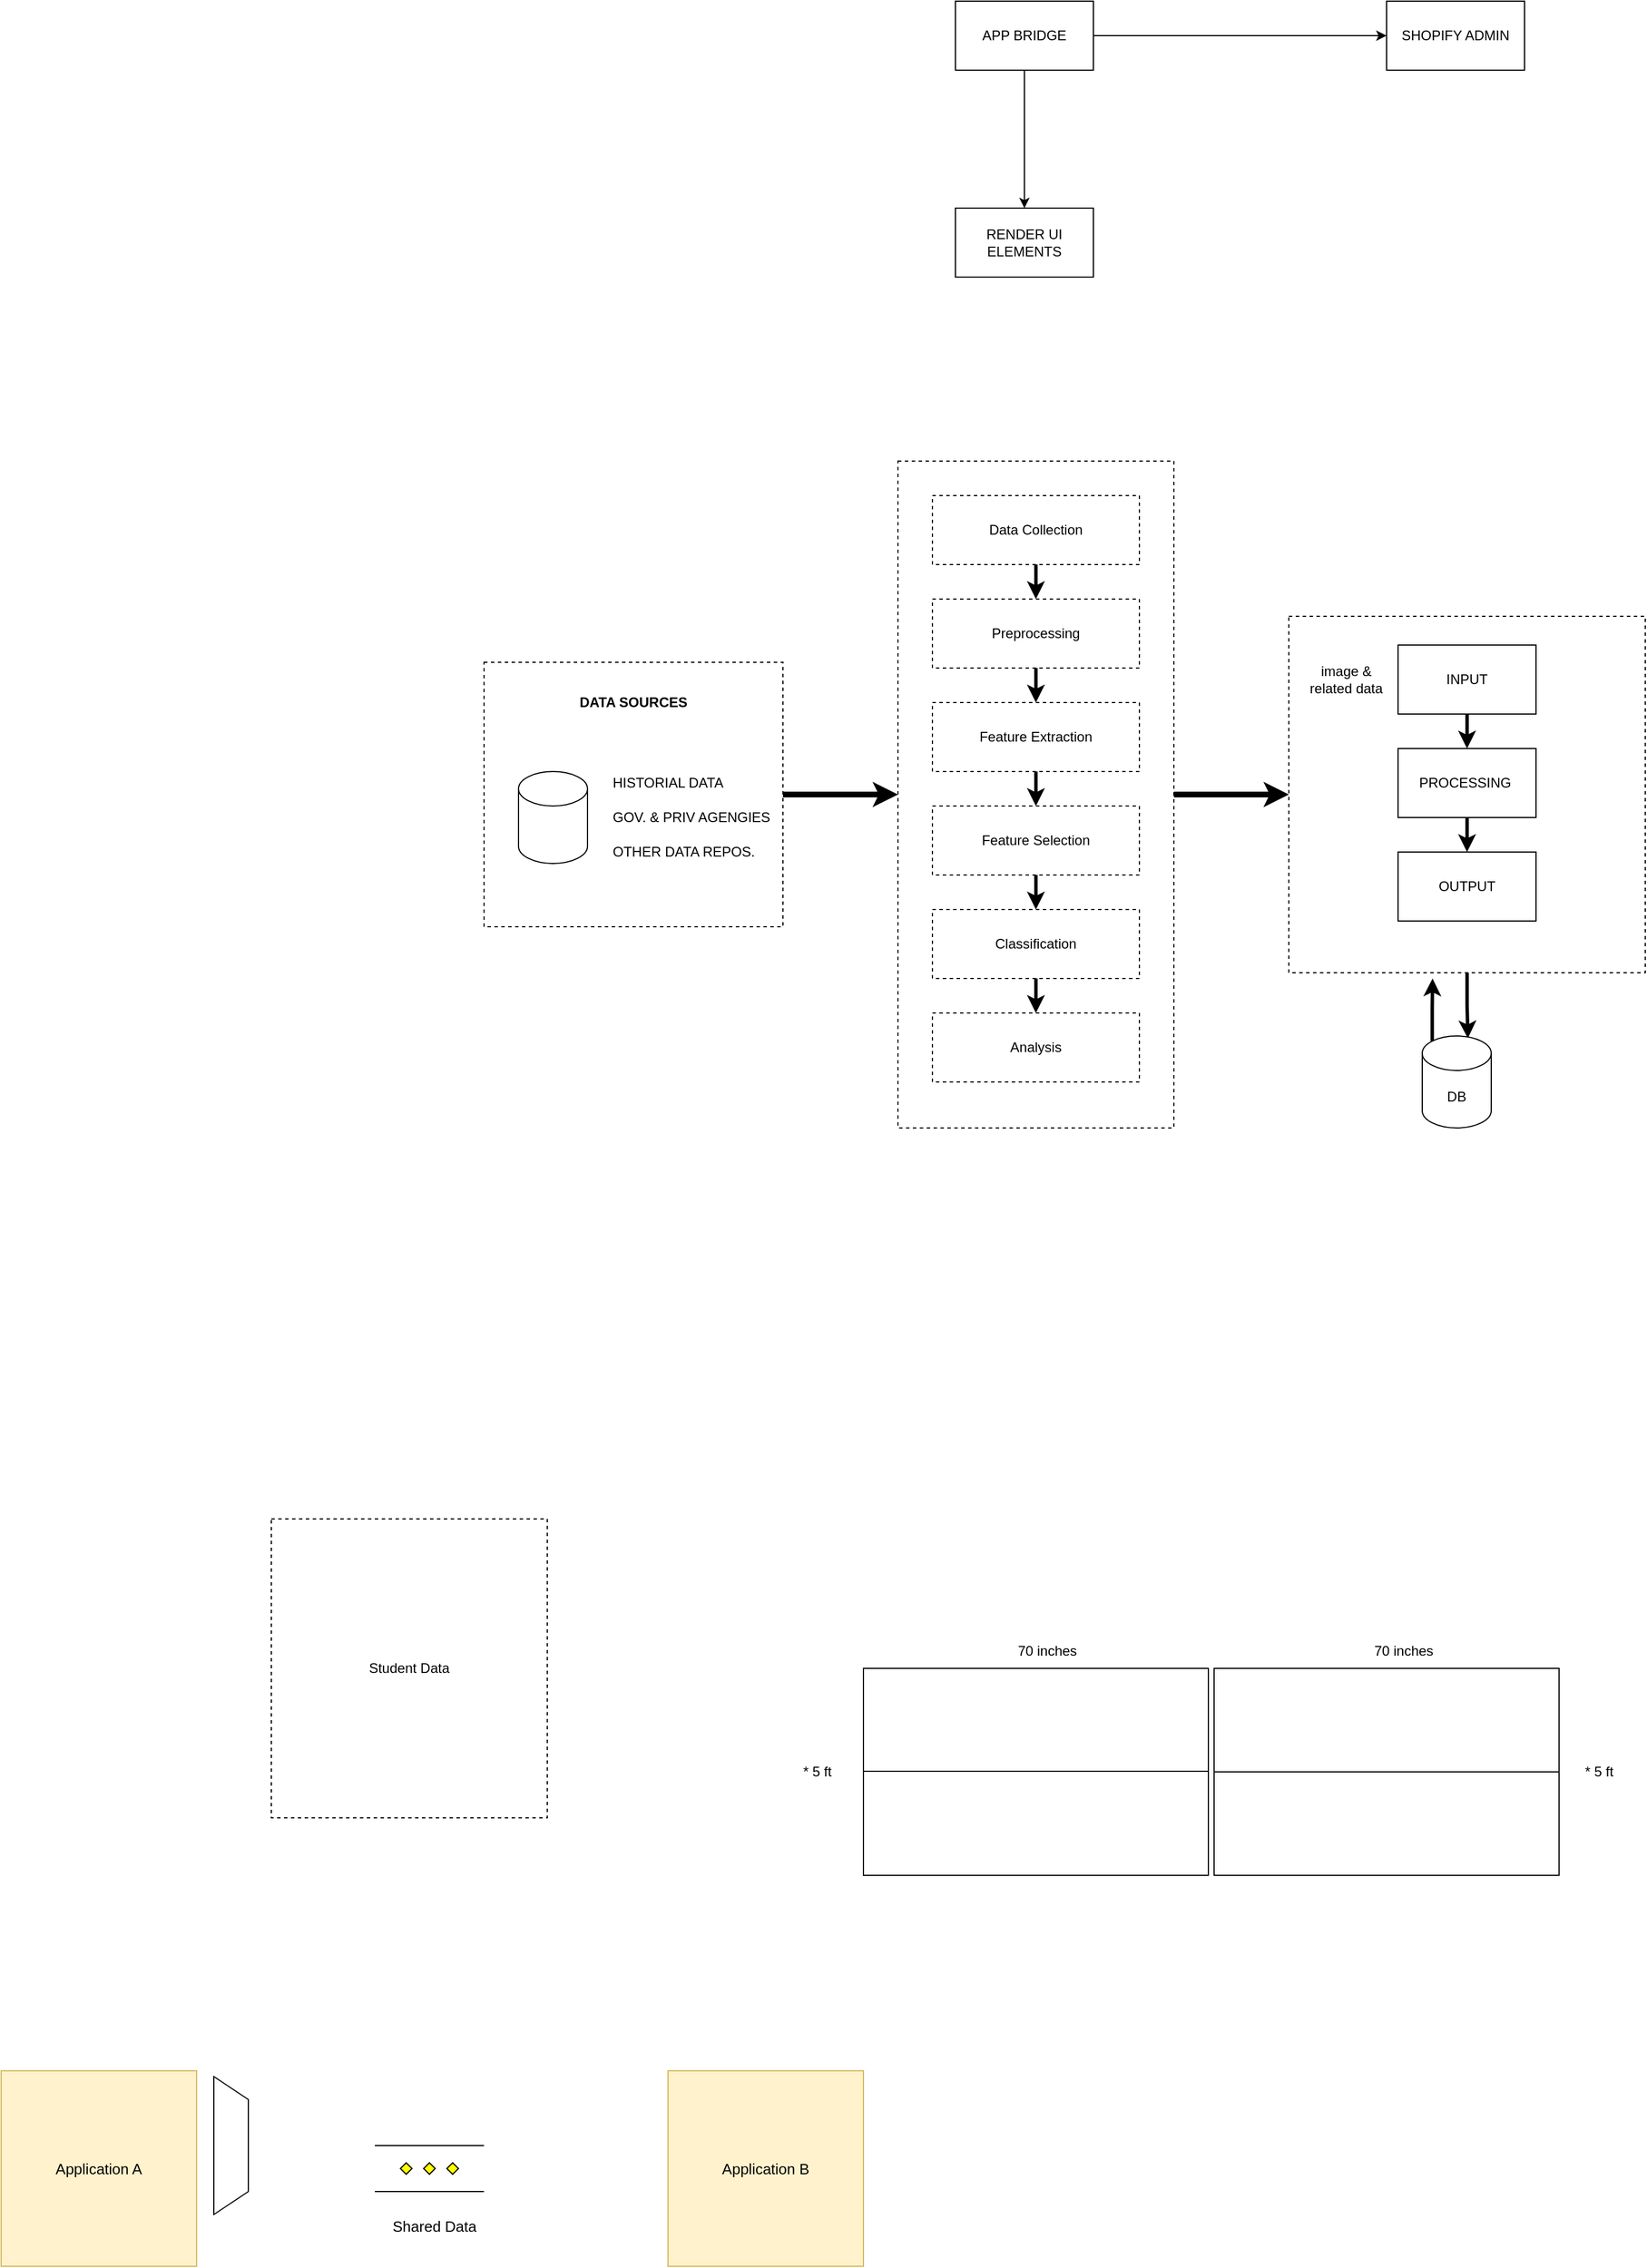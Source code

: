 <mxfile version="20.8.15" type="github">
  <diagram id="r0i476w0nGkbk3gJ0_Lv" name="Page-1">
    <mxGraphModel dx="2084" dy="1155" grid="1" gridSize="10" guides="1" tooltips="1" connect="1" arrows="1" fold="1" page="1" pageScale="1" pageWidth="850" pageHeight="1100" math="0" shadow="0">
      <root>
        <mxCell id="0" />
        <mxCell id="1" parent="0" />
        <mxCell id="w6gXVvgNm-RoWs_gBzWx-16" style="edgeStyle=orthogonalEdgeStyle;rounded=0;orthogonalLoop=1;jettySize=auto;html=1;exitX=1;exitY=0.5;exitDx=0;exitDy=0;strokeWidth=5;" parent="1" source="w6gXVvgNm-RoWs_gBzWx-9" target="w6gXVvgNm-RoWs_gBzWx-1" edge="1">
          <mxGeometry relative="1" as="geometry" />
        </mxCell>
        <mxCell id="w6gXVvgNm-RoWs_gBzWx-9" value="" style="rounded=0;whiteSpace=wrap;html=1;dashed=1;fillColor=none;" parent="1" vertex="1">
          <mxGeometry y="660" width="240" height="580" as="geometry" />
        </mxCell>
        <mxCell id="D3H6iAVsK9Q6wfVwA4nM-1" value="SHOPIFY ADMIN" style="rounded=0;whiteSpace=wrap;html=1;" parent="1" vertex="1">
          <mxGeometry x="425" y="260" width="120" height="60" as="geometry" />
        </mxCell>
        <mxCell id="D3H6iAVsK9Q6wfVwA4nM-3" style="edgeStyle=orthogonalEdgeStyle;rounded=0;orthogonalLoop=1;jettySize=auto;html=1;entryX=0;entryY=0.5;entryDx=0;entryDy=0;" parent="1" source="D3H6iAVsK9Q6wfVwA4nM-2" target="D3H6iAVsK9Q6wfVwA4nM-1" edge="1">
          <mxGeometry relative="1" as="geometry" />
        </mxCell>
        <mxCell id="D3H6iAVsK9Q6wfVwA4nM-5" style="edgeStyle=orthogonalEdgeStyle;rounded=0;orthogonalLoop=1;jettySize=auto;html=1;entryX=0.5;entryY=0;entryDx=0;entryDy=0;" parent="1" source="D3H6iAVsK9Q6wfVwA4nM-2" target="D3H6iAVsK9Q6wfVwA4nM-4" edge="1">
          <mxGeometry relative="1" as="geometry" />
        </mxCell>
        <mxCell id="D3H6iAVsK9Q6wfVwA4nM-2" value="APP BRIDGE" style="rounded=0;whiteSpace=wrap;html=1;" parent="1" vertex="1">
          <mxGeometry x="50" y="260" width="120" height="60" as="geometry" />
        </mxCell>
        <mxCell id="D3H6iAVsK9Q6wfVwA4nM-4" value="RENDER UI ELEMENTS" style="rounded=0;whiteSpace=wrap;html=1;" parent="1" vertex="1">
          <mxGeometry x="50" y="440" width="120" height="60" as="geometry" />
        </mxCell>
        <mxCell id="w6gXVvgNm-RoWs_gBzWx-38" style="edgeStyle=orthogonalEdgeStyle;rounded=0;orthogonalLoop=1;jettySize=auto;html=1;entryX=0.662;entryY=0.025;entryDx=0;entryDy=0;entryPerimeter=0;strokeWidth=3;" parent="1" source="w6gXVvgNm-RoWs_gBzWx-1" target="w6gXVvgNm-RoWs_gBzWx-33" edge="1">
          <mxGeometry relative="1" as="geometry" />
        </mxCell>
        <mxCell id="w6gXVvgNm-RoWs_gBzWx-1" value="" style="whiteSpace=wrap;html=1;aspect=fixed;dashed=1;" parent="1" vertex="1">
          <mxGeometry x="340" y="795" width="310" height="310" as="geometry" />
        </mxCell>
        <mxCell id="w6gXVvgNm-RoWs_gBzWx-10" style="edgeStyle=orthogonalEdgeStyle;rounded=0;orthogonalLoop=1;jettySize=auto;html=1;strokeWidth=3;" parent="1" source="w6gXVvgNm-RoWs_gBzWx-3" target="w6gXVvgNm-RoWs_gBzWx-4" edge="1">
          <mxGeometry relative="1" as="geometry" />
        </mxCell>
        <mxCell id="w6gXVvgNm-RoWs_gBzWx-3" value="Data Collection" style="rounded=0;whiteSpace=wrap;html=1;dashed=1;" parent="1" vertex="1">
          <mxGeometry x="30" y="690" width="180" height="60" as="geometry" />
        </mxCell>
        <mxCell id="w6gXVvgNm-RoWs_gBzWx-12" style="edgeStyle=orthogonalEdgeStyle;rounded=0;orthogonalLoop=1;jettySize=auto;html=1;exitX=0.5;exitY=1;exitDx=0;exitDy=0;strokeWidth=3;" parent="1" source="w6gXVvgNm-RoWs_gBzWx-4" target="w6gXVvgNm-RoWs_gBzWx-5" edge="1">
          <mxGeometry relative="1" as="geometry" />
        </mxCell>
        <mxCell id="w6gXVvgNm-RoWs_gBzWx-4" value="Preprocessing" style="rounded=0;whiteSpace=wrap;html=1;dashed=1;" parent="1" vertex="1">
          <mxGeometry x="30" y="780" width="180" height="60" as="geometry" />
        </mxCell>
        <mxCell id="w6gXVvgNm-RoWs_gBzWx-13" style="edgeStyle=orthogonalEdgeStyle;rounded=0;orthogonalLoop=1;jettySize=auto;html=1;exitX=0.5;exitY=1;exitDx=0;exitDy=0;strokeWidth=3;" parent="1" source="w6gXVvgNm-RoWs_gBzWx-5" target="w6gXVvgNm-RoWs_gBzWx-6" edge="1">
          <mxGeometry relative="1" as="geometry" />
        </mxCell>
        <mxCell id="w6gXVvgNm-RoWs_gBzWx-5" value="Feature Extraction" style="rounded=0;whiteSpace=wrap;html=1;dashed=1;" parent="1" vertex="1">
          <mxGeometry x="30" y="870" width="180" height="60" as="geometry" />
        </mxCell>
        <mxCell id="w6gXVvgNm-RoWs_gBzWx-14" style="edgeStyle=orthogonalEdgeStyle;rounded=0;orthogonalLoop=1;jettySize=auto;html=1;exitX=0.5;exitY=1;exitDx=0;exitDy=0;entryX=0.5;entryY=0;entryDx=0;entryDy=0;strokeWidth=3;" parent="1" source="w6gXVvgNm-RoWs_gBzWx-6" target="w6gXVvgNm-RoWs_gBzWx-7" edge="1">
          <mxGeometry relative="1" as="geometry" />
        </mxCell>
        <mxCell id="w6gXVvgNm-RoWs_gBzWx-6" value="Feature Selection" style="rounded=0;whiteSpace=wrap;html=1;dashed=1;" parent="1" vertex="1">
          <mxGeometry x="30" y="960" width="180" height="60" as="geometry" />
        </mxCell>
        <mxCell id="w6gXVvgNm-RoWs_gBzWx-15" style="edgeStyle=orthogonalEdgeStyle;rounded=0;orthogonalLoop=1;jettySize=auto;html=1;exitX=0.5;exitY=1;exitDx=0;exitDy=0;entryX=0.5;entryY=0;entryDx=0;entryDy=0;strokeWidth=3;" parent="1" source="w6gXVvgNm-RoWs_gBzWx-7" target="w6gXVvgNm-RoWs_gBzWx-8" edge="1">
          <mxGeometry relative="1" as="geometry" />
        </mxCell>
        <mxCell id="w6gXVvgNm-RoWs_gBzWx-7" value="Classification" style="rounded=0;whiteSpace=wrap;html=1;dashed=1;" parent="1" vertex="1">
          <mxGeometry x="30" y="1050" width="180" height="60" as="geometry" />
        </mxCell>
        <mxCell id="w6gXVvgNm-RoWs_gBzWx-8" value="Analysis" style="rounded=0;whiteSpace=wrap;html=1;dashed=1;" parent="1" vertex="1">
          <mxGeometry x="30" y="1140" width="180" height="60" as="geometry" />
        </mxCell>
        <mxCell id="w6gXVvgNm-RoWs_gBzWx-23" value="" style="group" parent="1" vertex="1" connectable="0">
          <mxGeometry x="-360" y="835" width="260" height="230" as="geometry" />
        </mxCell>
        <mxCell id="w6gXVvgNm-RoWs_gBzWx-17" value="" style="rounded=0;whiteSpace=wrap;html=1;dashed=1;fillColor=default;" parent="w6gXVvgNm-RoWs_gBzWx-23" vertex="1">
          <mxGeometry width="260" height="230" as="geometry" />
        </mxCell>
        <mxCell id="w6gXVvgNm-RoWs_gBzWx-18" value="DATA SOURCES" style="text;html=1;strokeColor=none;fillColor=none;align=center;verticalAlign=middle;whiteSpace=wrap;rounded=0;dashed=1;fontStyle=1" parent="w6gXVvgNm-RoWs_gBzWx-23" vertex="1">
          <mxGeometry x="75" y="20" width="110" height="30" as="geometry" />
        </mxCell>
        <mxCell id="w6gXVvgNm-RoWs_gBzWx-19" value="" style="shape=cylinder3;whiteSpace=wrap;html=1;boundedLbl=1;backgroundOutline=1;size=15;fillColor=default;" parent="w6gXVvgNm-RoWs_gBzWx-23" vertex="1">
          <mxGeometry x="30" y="95" width="60" height="80" as="geometry" />
        </mxCell>
        <mxCell id="w6gXVvgNm-RoWs_gBzWx-20" value="HISTORIAL DATA" style="text;html=1;strokeColor=none;fillColor=none;align=left;verticalAlign=middle;whiteSpace=wrap;rounded=0;dashed=1;fontStyle=0" parent="w6gXVvgNm-RoWs_gBzWx-23" vertex="1">
          <mxGeometry x="110" y="90" width="110" height="30" as="geometry" />
        </mxCell>
        <mxCell id="w6gXVvgNm-RoWs_gBzWx-21" value="GOV. &amp;amp; PRIV AGENGIES" style="text;html=1;strokeColor=none;fillColor=none;align=left;verticalAlign=middle;whiteSpace=wrap;rounded=0;dashed=1;fontStyle=0" parent="w6gXVvgNm-RoWs_gBzWx-23" vertex="1">
          <mxGeometry x="110" y="120" width="140" height="30" as="geometry" />
        </mxCell>
        <mxCell id="w6gXVvgNm-RoWs_gBzWx-22" value="OTHER DATA REPOS." style="text;html=1;strokeColor=none;fillColor=none;align=left;verticalAlign=middle;whiteSpace=wrap;rounded=0;dashed=1;fontStyle=0" parent="w6gXVvgNm-RoWs_gBzWx-23" vertex="1">
          <mxGeometry x="110" y="150" width="140" height="30" as="geometry" />
        </mxCell>
        <mxCell id="w6gXVvgNm-RoWs_gBzWx-25" style="edgeStyle=orthogonalEdgeStyle;rounded=0;orthogonalLoop=1;jettySize=auto;html=1;exitX=1;exitY=0.5;exitDx=0;exitDy=0;entryX=0;entryY=0.5;entryDx=0;entryDy=0;strokeWidth=5;" parent="1" source="w6gXVvgNm-RoWs_gBzWx-17" target="w6gXVvgNm-RoWs_gBzWx-9" edge="1">
          <mxGeometry relative="1" as="geometry" />
        </mxCell>
        <mxCell id="w6gXVvgNm-RoWs_gBzWx-35" style="edgeStyle=orthogonalEdgeStyle;rounded=0;orthogonalLoop=1;jettySize=auto;html=1;exitX=0.145;exitY=0;exitDx=0;exitDy=4.35;exitPerimeter=0;strokeWidth=3;" parent="1" source="w6gXVvgNm-RoWs_gBzWx-33" edge="1">
          <mxGeometry relative="1" as="geometry">
            <mxPoint x="465" y="1110" as="targetPoint" />
          </mxGeometry>
        </mxCell>
        <mxCell id="w6gXVvgNm-RoWs_gBzWx-33" value="DB" style="shape=cylinder3;whiteSpace=wrap;html=1;boundedLbl=1;backgroundOutline=1;size=15;fillColor=default;" parent="1" vertex="1">
          <mxGeometry x="456" y="1160" width="60" height="80" as="geometry" />
        </mxCell>
        <mxCell id="w6gXVvgNm-RoWs_gBzWx-42" style="edgeStyle=orthogonalEdgeStyle;rounded=0;orthogonalLoop=1;jettySize=auto;html=1;exitX=0.5;exitY=1;exitDx=0;exitDy=0;entryX=0.5;entryY=0;entryDx=0;entryDy=0;strokeWidth=3;" parent="1" source="w6gXVvgNm-RoWs_gBzWx-39" target="w6gXVvgNm-RoWs_gBzWx-40" edge="1">
          <mxGeometry relative="1" as="geometry" />
        </mxCell>
        <mxCell id="w6gXVvgNm-RoWs_gBzWx-39" value="INPUT" style="rounded=0;whiteSpace=wrap;html=1;fillColor=default;" parent="1" vertex="1">
          <mxGeometry x="435" y="820" width="120" height="60" as="geometry" />
        </mxCell>
        <mxCell id="w6gXVvgNm-RoWs_gBzWx-44" style="edgeStyle=orthogonalEdgeStyle;rounded=0;orthogonalLoop=1;jettySize=auto;html=1;entryX=0.5;entryY=0;entryDx=0;entryDy=0;strokeWidth=3;" parent="1" source="w6gXVvgNm-RoWs_gBzWx-40" target="w6gXVvgNm-RoWs_gBzWx-41" edge="1">
          <mxGeometry relative="1" as="geometry" />
        </mxCell>
        <mxCell id="w6gXVvgNm-RoWs_gBzWx-40" value="PROCESSING&amp;nbsp;" style="rounded=0;whiteSpace=wrap;html=1;fillColor=default;" parent="1" vertex="1">
          <mxGeometry x="435" y="910" width="120" height="60" as="geometry" />
        </mxCell>
        <mxCell id="w6gXVvgNm-RoWs_gBzWx-41" value="OUTPUT" style="rounded=0;whiteSpace=wrap;html=1;fillColor=default;" parent="1" vertex="1">
          <mxGeometry x="435" y="1000" width="120" height="60" as="geometry" />
        </mxCell>
        <mxCell id="w6gXVvgNm-RoWs_gBzWx-45" value="image &amp;amp; related data" style="text;html=1;strokeColor=none;fillColor=none;align=center;verticalAlign=middle;whiteSpace=wrap;rounded=0;" parent="1" vertex="1">
          <mxGeometry x="355" y="835" width="70" height="30" as="geometry" />
        </mxCell>
        <mxCell id="Lr86kAt-LkLu1jlysnGh-1" value="Student Data" style="rounded=0;whiteSpace=wrap;html=1;dashed=1;fillColor=none;" parent="1" vertex="1">
          <mxGeometry x="-545" y="1580" width="240" height="260" as="geometry" />
        </mxCell>
        <mxCell id="xdr7BHve0YtLqMGN8Wft-14" value="" style="group" parent="1" vertex="1" connectable="0">
          <mxGeometry x="-100" y="1680" width="740" height="210" as="geometry" />
        </mxCell>
        <mxCell id="xdr7BHve0YtLqMGN8Wft-1" value="" style="rounded=0;whiteSpace=wrap;html=1;" parent="xdr7BHve0YtLqMGN8Wft-14" vertex="1">
          <mxGeometry x="70" y="30" width="300" height="180" as="geometry" />
        </mxCell>
        <mxCell id="xdr7BHve0YtLqMGN8Wft-2" value="" style="rounded=0;whiteSpace=wrap;html=1;" parent="xdr7BHve0YtLqMGN8Wft-14" vertex="1">
          <mxGeometry x="375" y="30" width="300" height="180" as="geometry" />
        </mxCell>
        <mxCell id="xdr7BHve0YtLqMGN8Wft-5" value="" style="endArrow=none;html=1;rounded=0;" parent="xdr7BHve0YtLqMGN8Wft-14" target="xdr7BHve0YtLqMGN8Wft-2" edge="1">
          <mxGeometry width="50" height="50" relative="1" as="geometry">
            <mxPoint x="375" y="130" as="sourcePoint" />
            <mxPoint x="425" y="80" as="targetPoint" />
          </mxGeometry>
        </mxCell>
        <mxCell id="xdr7BHve0YtLqMGN8Wft-6" value="" style="endArrow=none;html=1;rounded=0;entryX=1;entryY=0.5;entryDx=0;entryDy=0;exitX=0;exitY=0.5;exitDx=0;exitDy=0;" parent="xdr7BHve0YtLqMGN8Wft-14" source="xdr7BHve0YtLqMGN8Wft-2" target="xdr7BHve0YtLqMGN8Wft-2" edge="1">
          <mxGeometry width="50" height="50" relative="1" as="geometry">
            <mxPoint x="390" y="240" as="sourcePoint" />
            <mxPoint x="120" y="380" as="targetPoint" />
          </mxGeometry>
        </mxCell>
        <mxCell id="xdr7BHve0YtLqMGN8Wft-7" value="" style="endArrow=none;html=1;rounded=0;entryX=1;entryY=0.5;entryDx=0;entryDy=0;exitX=0;exitY=0.5;exitDx=0;exitDy=0;" parent="xdr7BHve0YtLqMGN8Wft-14" edge="1">
          <mxGeometry width="50" height="50" relative="1" as="geometry">
            <mxPoint x="70" y="119.5" as="sourcePoint" />
            <mxPoint x="370" y="119.5" as="targetPoint" />
          </mxGeometry>
        </mxCell>
        <mxCell id="xdr7BHve0YtLqMGN8Wft-8" value="70 inches" style="text;html=1;strokeColor=none;fillColor=none;align=center;verticalAlign=middle;whiteSpace=wrap;rounded=0;" parent="xdr7BHve0YtLqMGN8Wft-14" vertex="1">
          <mxGeometry x="200" width="60" height="30" as="geometry" />
        </mxCell>
        <mxCell id="xdr7BHve0YtLqMGN8Wft-9" value="70 inches" style="text;html=1;strokeColor=none;fillColor=none;align=center;verticalAlign=middle;whiteSpace=wrap;rounded=0;" parent="xdr7BHve0YtLqMGN8Wft-14" vertex="1">
          <mxGeometry x="510" width="60" height="30" as="geometry" />
        </mxCell>
        <mxCell id="xdr7BHve0YtLqMGN8Wft-10" value="* 5 ft" style="text;html=1;strokeColor=none;fillColor=none;align=center;verticalAlign=middle;whiteSpace=wrap;rounded=0;" parent="xdr7BHve0YtLqMGN8Wft-14" vertex="1">
          <mxGeometry y="105" width="60" height="30" as="geometry" />
        </mxCell>
        <mxCell id="xdr7BHve0YtLqMGN8Wft-11" value="* 5 ft" style="text;html=1;strokeColor=none;fillColor=none;align=center;verticalAlign=middle;whiteSpace=wrap;rounded=0;" parent="xdr7BHve0YtLqMGN8Wft-14" vertex="1">
          <mxGeometry x="680" y="105" width="60" height="30" as="geometry" />
        </mxCell>
        <mxCell id="5mVoNBh_6Ha8vjqMvntg-1" value="&lt;font style=&quot;font-size: 13px;&quot;&gt;Application A&lt;/font&gt;" style="whiteSpace=wrap;html=1;aspect=fixed;fillColor=#fff2cc;strokeColor=#d6b656;" vertex="1" parent="1">
          <mxGeometry x="-780" y="2060" width="170" height="170" as="geometry" />
        </mxCell>
        <mxCell id="5mVoNBh_6Ha8vjqMvntg-2" value="&lt;font style=&quot;font-size: 13px;&quot;&gt;Application B&lt;/font&gt;" style="whiteSpace=wrap;html=1;aspect=fixed;fillColor=#fff2cc;strokeColor=#d6b656;" vertex="1" parent="1">
          <mxGeometry x="-200" y="2060" width="170" height="170" as="geometry" />
        </mxCell>
        <mxCell id="5mVoNBh_6Ha8vjqMvntg-4" value="" style="verticalLabelPosition=bottom;verticalAlign=top;html=1;shape=mxgraph.flowchart.parallel_mode;pointerEvents=1;fontSize=13;" vertex="1" parent="1">
          <mxGeometry x="-455" y="2125" width="95" height="40" as="geometry" />
        </mxCell>
        <mxCell id="5mVoNBh_6Ha8vjqMvntg-5" value="Shared Data" style="text;html=1;strokeColor=none;fillColor=none;align=center;verticalAlign=middle;whiteSpace=wrap;rounded=0;fontSize=13;" vertex="1" parent="1">
          <mxGeometry x="-457.5" y="2180" width="107.5" height="30" as="geometry" />
        </mxCell>
        <mxCell id="5mVoNBh_6Ha8vjqMvntg-6" value="" style="shape=trapezoid;perimeter=trapezoidPerimeter;whiteSpace=wrap;html=1;fixedSize=1;fontSize=13;rotation=90;" vertex="1" parent="1">
          <mxGeometry x="-640" y="2110" width="120" height="30" as="geometry" />
        </mxCell>
      </root>
    </mxGraphModel>
  </diagram>
</mxfile>
